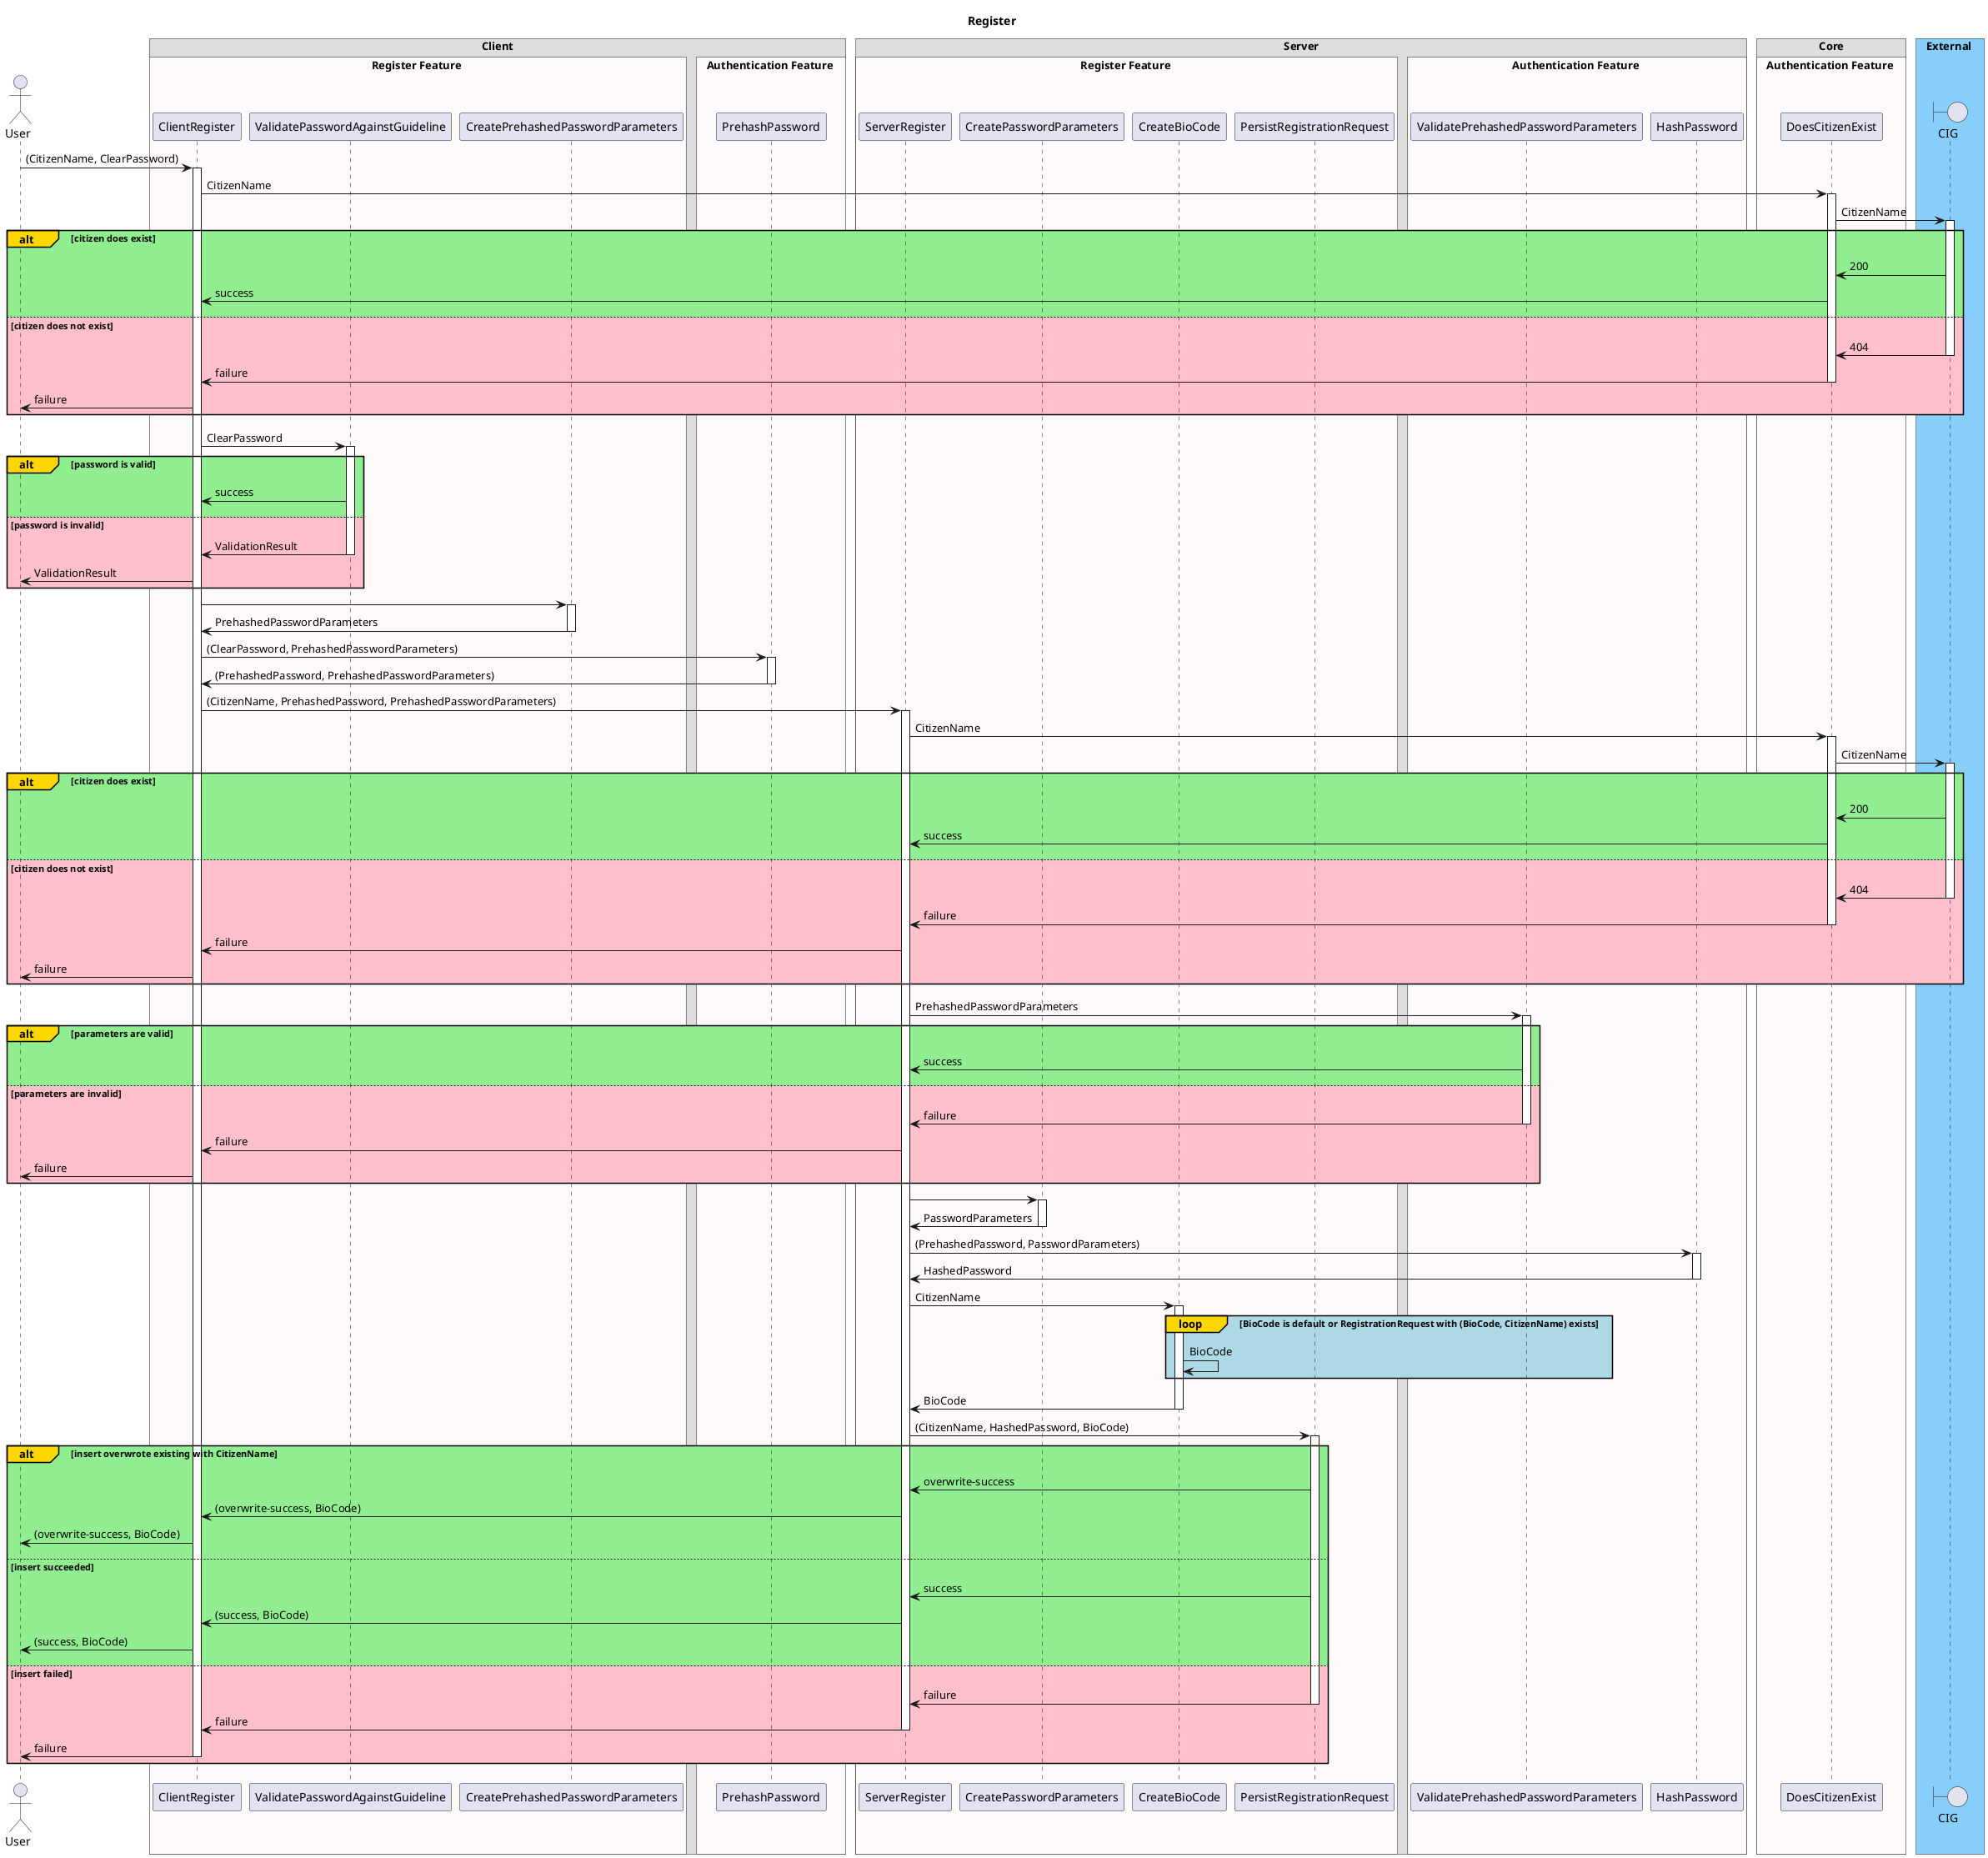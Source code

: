 @startuml

!pragma teoz true

title Register

actor User

box Client
box Register Feature #Snow
participant ClientRegister
participant ValidatePasswordAgainstGuideline
participant CreatePrehashedPasswordParameters
end box

box Authentication Feature #Snow
participant PrehashPassword
end box
end box

box Server
box Register Feature #Snow
participant ServerRegister
participant CreatePasswordParameters
participant CreateBioCode
participant PersistRegistrationRequest
end box

box Authentication Feature #Snow
participant ValidatePrehashedPasswordParameters
participant HashPassword
end box
end box

box Core
box Authentication Feature #Snow
participant DoesCitizenExist
end box
end box

box External #LightSkyBlue
boundary CIG
end box

User -> ClientRegister: (CitizenName, ClearPassword)
activate ClientRegister

ClientRegister -> DoesCitizenExist: CitizenName
activate DoesCitizenExist
DoesCitizenExist -> CIG: CitizenName
activate CIG
alt#Gold #LightGreen citizen does exist
    CIG -> DoesCitizenExist: 200
    DoesCitizenExist -> ClientRegister: success
else #Pink citizen does not exist
    CIG -> DoesCitizenExist: 404
    deactivate CIG
    DoesCitizenExist -> ClientRegister: failure
    deactivate DoesCitizenExist
    ClientRegister -> User: failure
end

ClientRegister -> ValidatePasswordAgainstGuideline: ClearPassword
activate ValidatePasswordAgainstGuideline
alt#Gold #LightGreen password is valid
    ValidatePasswordAgainstGuideline -> ClientRegister: success
else #Pink password is invalid
    ValidatePasswordAgainstGuideline -> ClientRegister: ValidationResult
    deactivate ValidatePasswordAgainstGuideline
    ClientRegister -> User: ValidationResult
end

ClientRegister -> CreatePrehashedPasswordParameters
activate CreatePrehashedPasswordParameters
CreatePrehashedPasswordParameters -> ClientRegister: PrehashedPasswordParameters
deactivate CreatePrehashedPasswordParameters

ClientRegister -> PrehashPassword: (ClearPassword, PrehashedPasswordParameters)
activate PrehashPassword
PrehashPassword -> ClientRegister: (PrehashedPassword, PrehashedPasswordParameters)
deactivate PrehashPassword

ClientRegister -> ServerRegister: (CitizenName, PrehashedPassword, PrehashedPasswordParameters)
activate ServerRegister

ServerRegister -> DoesCitizenExist: CitizenName
activate DoesCitizenExist
DoesCitizenExist -> CIG: CitizenName
activate CIG
alt#Gold #LightGreen citizen does exist
    CIG -> DoesCitizenExist: 200
    DoesCitizenExist -> ServerRegister: success
else #Pink citizen does not exist
    CIG -> DoesCitizenExist: 404
    deactivate CIG
    DoesCitizenExist -> ServerRegister: failure
    deactivate DoesCitizenExist
    ServerRegister -> ClientRegister: failure
    ClientRegister -> User: failure
end

ServerRegister -> ValidatePrehashedPasswordParameters: PrehashedPasswordParameters
activate ValidatePrehashedPasswordParameters
alt#Gold #LightGreen parameters are valid
    ValidatePrehashedPasswordParameters -> ServerRegister: success
else #Pink parameters are invalid
    ValidatePrehashedPasswordParameters -> ServerRegister: failure
    deactivate ValidatePrehashedPasswordParameters
    ServerRegister -> ClientRegister: failure
    ClientRegister -> User: failure
end
ServerRegister -> CreatePasswordParameters
activate CreatePasswordParameters
CreatePasswordParameters -> ServerRegister: PasswordParameters
deactivate CreatePasswordParameters
ServerRegister -> HashPassword: (PrehashedPassword, PasswordParameters)
activate HashPassword
HashPassword -> ServerRegister: HashedPassword
deactivate HashPassword

ServerRegister -> CreateBioCode: CitizenName
activate CreateBioCode
loop#Gold #LightBlue BioCode is default or RegistrationRequest with (BioCode, CitizenName) exists
    CreateBioCode -> CreateBioCode: BioCode
end
CreateBioCode -> ServerRegister: BioCode
deactivate CreateBioCode

ServerRegister -> PersistRegistrationRequest: (CitizenName, HashedPassword, BioCode)
activate PersistRegistrationRequest
alt#Gold #LightGreen insert overwrote existing with CitizenName
    PersistRegistrationRequest -> ServerRegister: overwrite-success

    ServerRegister -> ClientRegister: (overwrite-success, BioCode)
    ClientRegister -> User: (overwrite-success, BioCode)
else #LightGreen insert succeeded
    PersistRegistrationRequest -> ServerRegister: success

    ServerRegister -> ClientRegister: (success, BioCode)

    ClientRegister -> User: (success, BioCode)
else #Pink insert failed
    PersistRegistrationRequest -> ServerRegister: failure
    deactivate PersistRegistrationRequest
    ServerRegister -> ClientRegister: failure
    deactivate ServerRegister
    ClientRegister -> User: failure
    deactivate ClientRegister
end

@enduml
